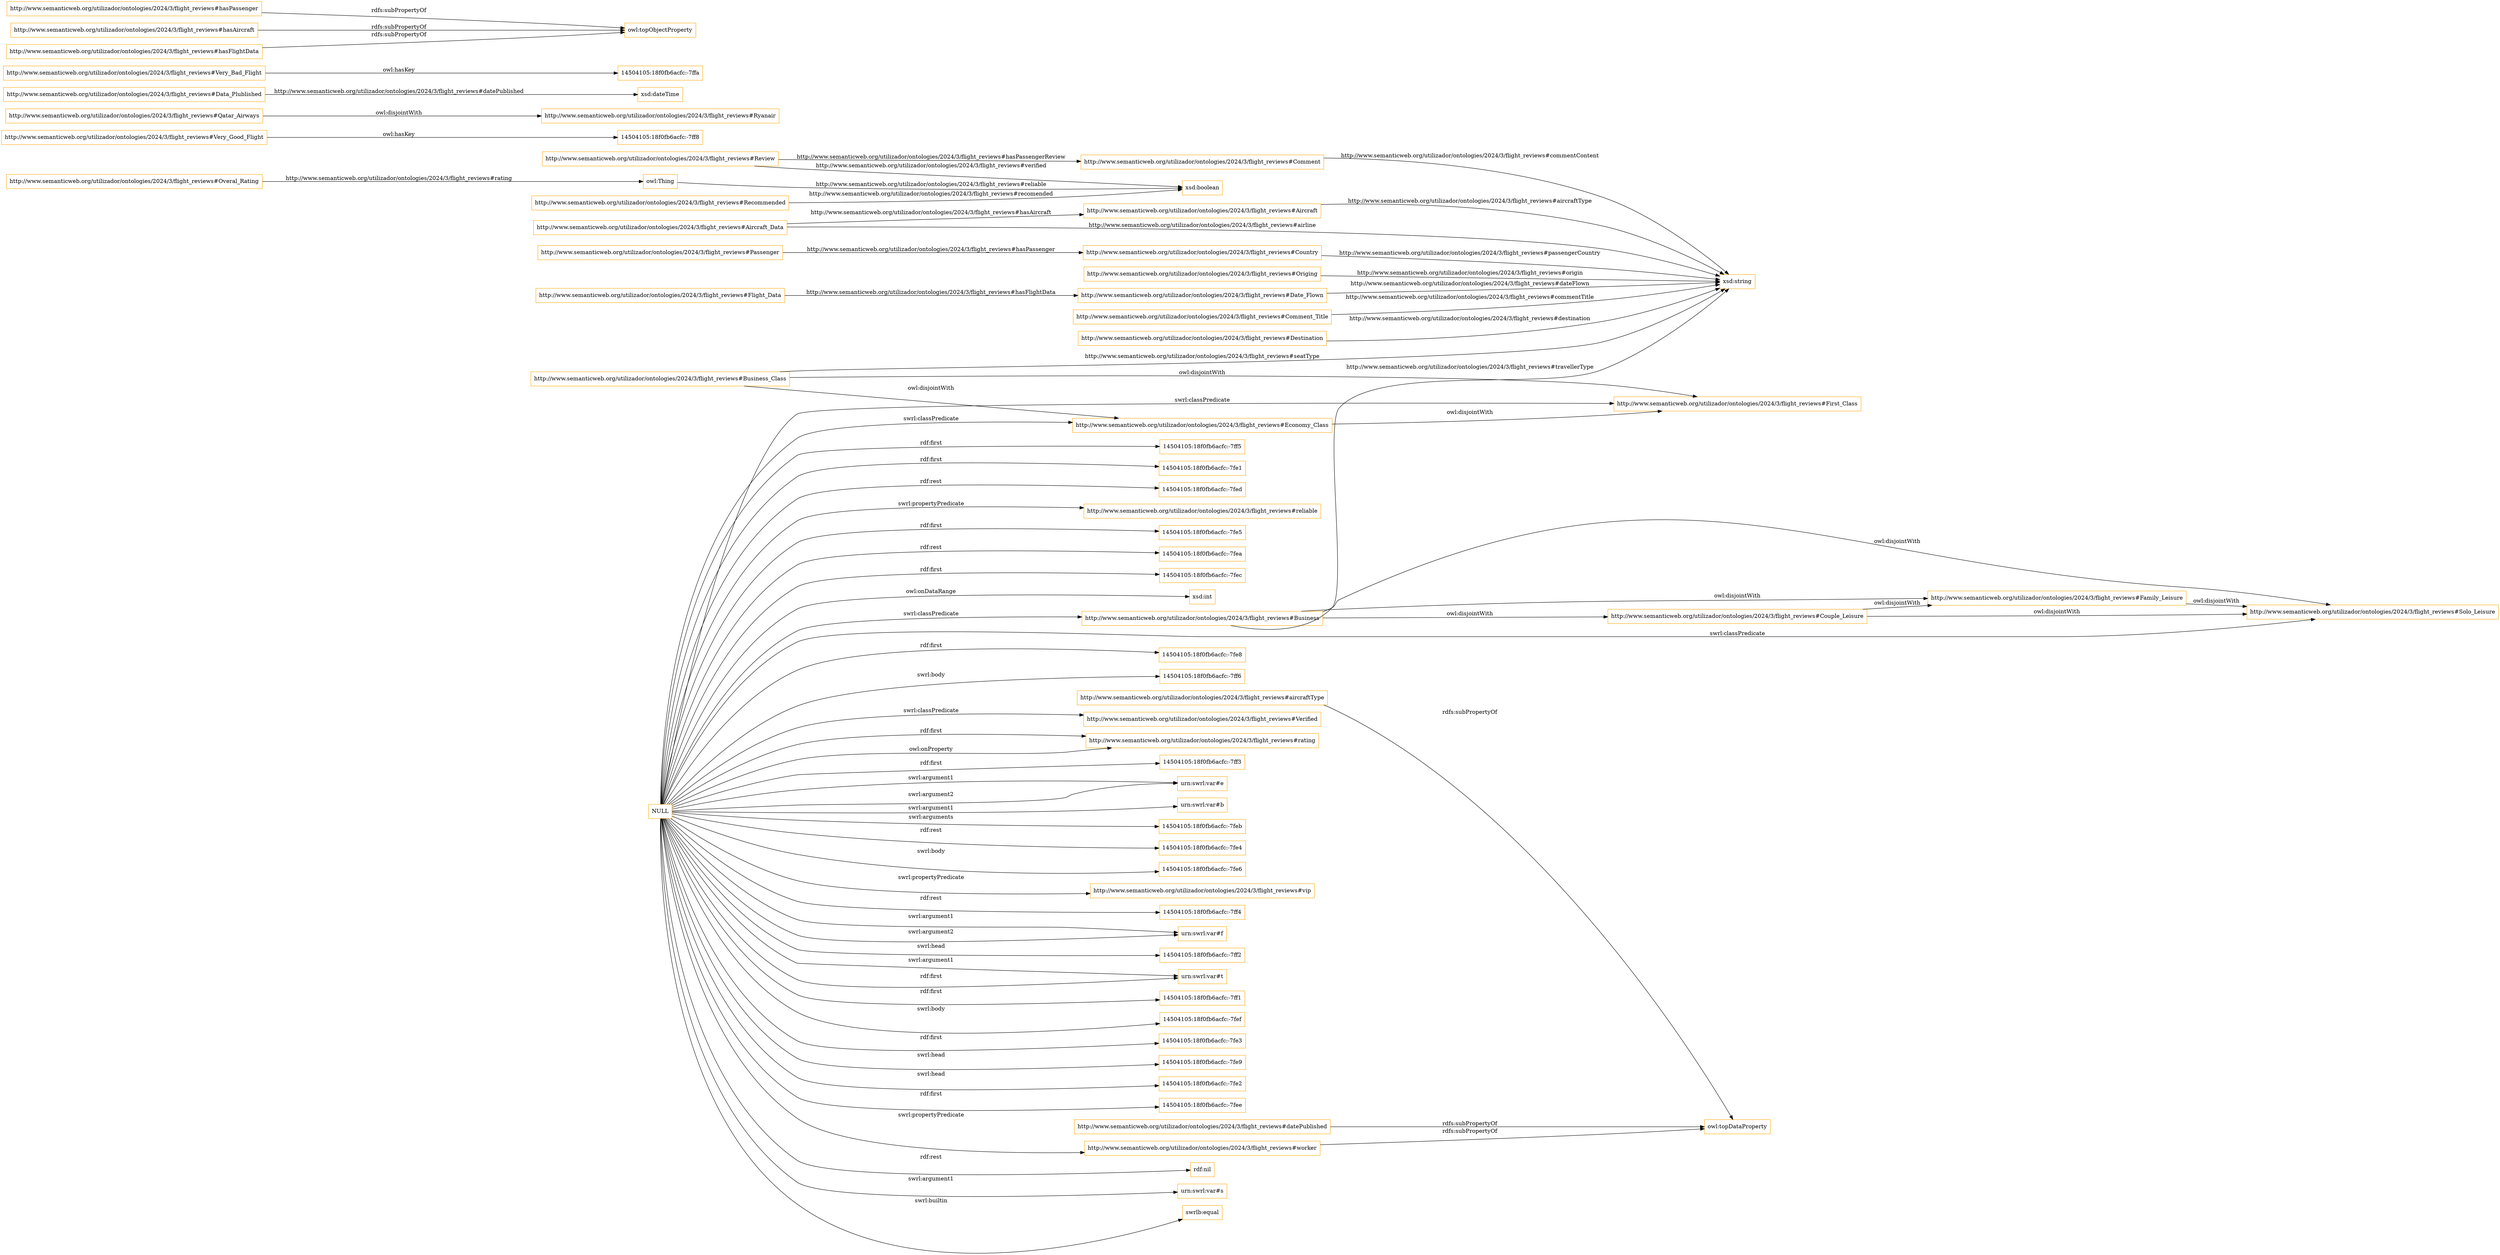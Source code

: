 digraph ar2dtool_diagram { 
rankdir=LR;
size="1501"
node [shape = rectangle, color="orange"]; "http://www.semanticweb.org/utilizador/ontologies/2024/3/flight_reviews#Overal_Rating" "http://www.semanticweb.org/utilizador/ontologies/2024/3/flight_reviews#Business" "http://www.semanticweb.org/utilizador/ontologies/2024/3/flight_reviews#Aircraft_Data" "http://www.semanticweb.org/utilizador/ontologies/2024/3/flight_reviews#Couple_Leisure" "http://www.semanticweb.org/utilizador/ontologies/2024/3/flight_reviews#Very_Good_Flight" "http://www.semanticweb.org/utilizador/ontologies/2024/3/flight_reviews#Review" "http://www.semanticweb.org/utilizador/ontologies/2024/3/flight_reviews#Ryanair" "http://www.semanticweb.org/utilizador/ontologies/2024/3/flight_reviews#Economy_Class" "http://www.semanticweb.org/utilizador/ontologies/2024/3/flight_reviews#Data_Plublished" "http://www.semanticweb.org/utilizador/ontologies/2024/3/flight_reviews#Country" "http://www.semanticweb.org/utilizador/ontologies/2024/3/flight_reviews#Comment" "http://www.semanticweb.org/utilizador/ontologies/2024/3/flight_reviews#Family_Leisure" "http://www.semanticweb.org/utilizador/ontologies/2024/3/flight_reviews#Flight_Data" "http://www.semanticweb.org/utilizador/ontologies/2024/3/flight_reviews#Date_Flown" "http://www.semanticweb.org/utilizador/ontologies/2024/3/flight_reviews#Solo_Leisure" "http://www.semanticweb.org/utilizador/ontologies/2024/3/flight_reviews#First_Class" "http://www.semanticweb.org/utilizador/ontologies/2024/3/flight_reviews#Verified" "http://www.semanticweb.org/utilizador/ontologies/2024/3/flight_reviews#Origing" "http://www.semanticweb.org/utilizador/ontologies/2024/3/flight_reviews#Business_Class" "http://www.semanticweb.org/utilizador/ontologies/2024/3/flight_reviews#Very_Bad_Flight" "http://www.semanticweb.org/utilizador/ontologies/2024/3/flight_reviews#Comment_Title" "http://www.semanticweb.org/utilizador/ontologies/2024/3/flight_reviews#Recommended" "http://www.semanticweb.org/utilizador/ontologies/2024/3/flight_reviews#Destination" "http://www.semanticweb.org/utilizador/ontologies/2024/3/flight_reviews#Passenger" "http://www.semanticweb.org/utilizador/ontologies/2024/3/flight_reviews#Qatar_Airways" "http://www.semanticweb.org/utilizador/ontologies/2024/3/flight_reviews#Aircraft" ; /*classes style*/
	"NULL" -> "http://www.semanticweb.org/utilizador/ontologies/2024/3/flight_reviews#rating" [ label = "rdf:first" ];
	"NULL" -> "14504105:18f0fb6acfc:-7ff3" [ label = "rdf:first" ];
	"NULL" -> "urn:swrl:var#e" [ label = "swrl:argument1" ];
	"NULL" -> "urn:swrl:var#b" [ label = "swrl:argument1" ];
	"NULL" -> "14504105:18f0fb6acfc:-7feb" [ label = "swrl:arguments" ];
	"NULL" -> "14504105:18f0fb6acfc:-7fe4" [ label = "rdf:rest" ];
	"NULL" -> "14504105:18f0fb6acfc:-7fe6" [ label = "swrl:body" ];
	"NULL" -> "http://www.semanticweb.org/utilizador/ontologies/2024/3/flight_reviews#vip" [ label = "swrl:propertyPredicate" ];
	"NULL" -> "14504105:18f0fb6acfc:-7ff4" [ label = "rdf:rest" ];
	"NULL" -> "http://www.semanticweb.org/utilizador/ontologies/2024/3/flight_reviews#Verified" [ label = "swrl:classPredicate" ];
	"NULL" -> "urn:swrl:var#f" [ label = "swrl:argument1" ];
	"NULL" -> "urn:swrl:var#f" [ label = "swrl:argument2" ];
	"NULL" -> "14504105:18f0fb6acfc:-7ff2" [ label = "swrl:head" ];
	"NULL" -> "urn:swrl:var#t" [ label = "swrl:argument1" ];
	"NULL" -> "14504105:18f0fb6acfc:-7ff1" [ label = "rdf:first" ];
	"NULL" -> "14504105:18f0fb6acfc:-7fef" [ label = "swrl:body" ];
	"NULL" -> "http://www.semanticweb.org/utilizador/ontologies/2024/3/flight_reviews#Economy_Class" [ label = "swrl:classPredicate" ];
	"NULL" -> "urn:swrl:var#e" [ label = "swrl:argument2" ];
	"NULL" -> "http://www.semanticweb.org/utilizador/ontologies/2024/3/flight_reviews#First_Class" [ label = "swrl:classPredicate" ];
	"NULL" -> "14504105:18f0fb6acfc:-7fe3" [ label = "rdf:first" ];
	"NULL" -> "14504105:18f0fb6acfc:-7fe9" [ label = "swrl:head" ];
	"NULL" -> "14504105:18f0fb6acfc:-7fe2" [ label = "swrl:head" ];
	"NULL" -> "14504105:18f0fb6acfc:-7fee" [ label = "rdf:first" ];
	"NULL" -> "rdf:nil" [ label = "rdf:rest" ];
	"NULL" -> "http://www.semanticweb.org/utilizador/ontologies/2024/3/flight_reviews#Solo_Leisure" [ label = "swrl:classPredicate" ];
	"NULL" -> "http://www.semanticweb.org/utilizador/ontologies/2024/3/flight_reviews#rating" [ label = "owl:onProperty" ];
	"NULL" -> "urn:swrl:var#s" [ label = "swrl:argument1" ];
	"NULL" -> "swrlb:equal" [ label = "swrl:builtin" ];
	"NULL" -> "urn:swrl:var#t" [ label = "rdf:first" ];
	"NULL" -> "14504105:18f0fb6acfc:-7ff5" [ label = "rdf:first" ];
	"NULL" -> "http://www.semanticweb.org/utilizador/ontologies/2024/3/flight_reviews#Business" [ label = "swrl:classPredicate" ];
	"NULL" -> "14504105:18f0fb6acfc:-7fe1" [ label = "rdf:first" ];
	"NULL" -> "14504105:18f0fb6acfc:-7fed" [ label = "rdf:rest" ];
	"NULL" -> "http://www.semanticweb.org/utilizador/ontologies/2024/3/flight_reviews#reliable" [ label = "swrl:propertyPredicate" ];
	"NULL" -> "14504105:18f0fb6acfc:-7fe5" [ label = "rdf:first" ];
	"NULL" -> "14504105:18f0fb6acfc:-7fea" [ label = "rdf:rest" ];
	"NULL" -> "14504105:18f0fb6acfc:-7fec" [ label = "rdf:first" ];
	"NULL" -> "http://www.semanticweb.org/utilizador/ontologies/2024/3/flight_reviews#worker" [ label = "swrl:propertyPredicate" ];
	"NULL" -> "xsd:int" [ label = "owl:onDataRange" ];
	"NULL" -> "14504105:18f0fb6acfc:-7fe8" [ label = "rdf:first" ];
	"NULL" -> "14504105:18f0fb6acfc:-7ff6" [ label = "swrl:body" ];
	"http://www.semanticweb.org/utilizador/ontologies/2024/3/flight_reviews#Business" -> "http://www.semanticweb.org/utilizador/ontologies/2024/3/flight_reviews#Solo_Leisure" [ label = "owl:disjointWith" ];
	"http://www.semanticweb.org/utilizador/ontologies/2024/3/flight_reviews#Business" -> "http://www.semanticweb.org/utilizador/ontologies/2024/3/flight_reviews#Family_Leisure" [ label = "owl:disjointWith" ];
	"http://www.semanticweb.org/utilizador/ontologies/2024/3/flight_reviews#Business" -> "http://www.semanticweb.org/utilizador/ontologies/2024/3/flight_reviews#Couple_Leisure" [ label = "owl:disjointWith" ];
	"http://www.semanticweb.org/utilizador/ontologies/2024/3/flight_reviews#hasPassenger" -> "owl:topObjectProperty" [ label = "rdfs:subPropertyOf" ];
	"http://www.semanticweb.org/utilizador/ontologies/2024/3/flight_reviews#Business_Class" -> "http://www.semanticweb.org/utilizador/ontologies/2024/3/flight_reviews#First_Class" [ label = "owl:disjointWith" ];
	"http://www.semanticweb.org/utilizador/ontologies/2024/3/flight_reviews#Business_Class" -> "http://www.semanticweb.org/utilizador/ontologies/2024/3/flight_reviews#Economy_Class" [ label = "owl:disjointWith" ];
	"http://www.semanticweb.org/utilizador/ontologies/2024/3/flight_reviews#Family_Leisure" -> "http://www.semanticweb.org/utilizador/ontologies/2024/3/flight_reviews#Solo_Leisure" [ label = "owl:disjointWith" ];
	"http://www.semanticweb.org/utilizador/ontologies/2024/3/flight_reviews#aircraftType" -> "owl:topDataProperty" [ label = "rdfs:subPropertyOf" ];
	"http://www.semanticweb.org/utilizador/ontologies/2024/3/flight_reviews#worker" -> "owl:topDataProperty" [ label = "rdfs:subPropertyOf" ];
	"http://www.semanticweb.org/utilizador/ontologies/2024/3/flight_reviews#Economy_Class" -> "http://www.semanticweb.org/utilizador/ontologies/2024/3/flight_reviews#First_Class" [ label = "owl:disjointWith" ];
	"http://www.semanticweb.org/utilizador/ontologies/2024/3/flight_reviews#Very_Good_Flight" -> "14504105:18f0fb6acfc:-7ff8" [ label = "owl:hasKey" ];
	"http://www.semanticweb.org/utilizador/ontologies/2024/3/flight_reviews#hasAircraft" -> "owl:topObjectProperty" [ label = "rdfs:subPropertyOf" ];
	"http://www.semanticweb.org/utilizador/ontologies/2024/3/flight_reviews#Qatar_Airways" -> "http://www.semanticweb.org/utilizador/ontologies/2024/3/flight_reviews#Ryanair" [ label = "owl:disjointWith" ];
	"http://www.semanticweb.org/utilizador/ontologies/2024/3/flight_reviews#Couple_Leisure" -> "http://www.semanticweb.org/utilizador/ontologies/2024/3/flight_reviews#Solo_Leisure" [ label = "owl:disjointWith" ];
	"http://www.semanticweb.org/utilizador/ontologies/2024/3/flight_reviews#Couple_Leisure" -> "http://www.semanticweb.org/utilizador/ontologies/2024/3/flight_reviews#Family_Leisure" [ label = "owl:disjointWith" ];
	"http://www.semanticweb.org/utilizador/ontologies/2024/3/flight_reviews#datePublished" -> "owl:topDataProperty" [ label = "rdfs:subPropertyOf" ];
	"http://www.semanticweb.org/utilizador/ontologies/2024/3/flight_reviews#hasFlightData" -> "owl:topObjectProperty" [ label = "rdfs:subPropertyOf" ];
	"http://www.semanticweb.org/utilizador/ontologies/2024/3/flight_reviews#Very_Bad_Flight" -> "14504105:18f0fb6acfc:-7ffa" [ label = "owl:hasKey" ];
	"http://www.semanticweb.org/utilizador/ontologies/2024/3/flight_reviews#Data_Plublished" -> "xsd:dateTime" [ label = "http://www.semanticweb.org/utilizador/ontologies/2024/3/flight_reviews#datePublished" ];
	"http://www.semanticweb.org/utilizador/ontologies/2024/3/flight_reviews#Origing" -> "xsd:string" [ label = "http://www.semanticweb.org/utilizador/ontologies/2024/3/flight_reviews#origin" ];
	"owl:Thing" -> "xsd:boolean" [ label = "http://www.semanticweb.org/utilizador/ontologies/2024/3/flight_reviews#reliable" ];
	"http://www.semanticweb.org/utilizador/ontologies/2024/3/flight_reviews#Aircraft_Data" -> "http://www.semanticweb.org/utilizador/ontologies/2024/3/flight_reviews#Aircraft" [ label = "http://www.semanticweb.org/utilizador/ontologies/2024/3/flight_reviews#hasAircraft" ];
	"http://www.semanticweb.org/utilizador/ontologies/2024/3/flight_reviews#Destination" -> "xsd:string" [ label = "http://www.semanticweb.org/utilizador/ontologies/2024/3/flight_reviews#destination" ];
	"http://www.semanticweb.org/utilizador/ontologies/2024/3/flight_reviews#Business" -> "xsd:string" [ label = "http://www.semanticweb.org/utilizador/ontologies/2024/3/flight_reviews#travellerType" ];
	"http://www.semanticweb.org/utilizador/ontologies/2024/3/flight_reviews#Passenger" -> "http://www.semanticweb.org/utilizador/ontologies/2024/3/flight_reviews#Country" [ label = "http://www.semanticweb.org/utilizador/ontologies/2024/3/flight_reviews#hasPassenger" ];
	"http://www.semanticweb.org/utilizador/ontologies/2024/3/flight_reviews#Aircraft" -> "xsd:string" [ label = "http://www.semanticweb.org/utilizador/ontologies/2024/3/flight_reviews#aircraftType" ];
	"http://www.semanticweb.org/utilizador/ontologies/2024/3/flight_reviews#Recommended" -> "xsd:boolean" [ label = "http://www.semanticweb.org/utilizador/ontologies/2024/3/flight_reviews#recomended" ];
	"http://www.semanticweb.org/utilizador/ontologies/2024/3/flight_reviews#Business_Class" -> "xsd:string" [ label = "http://www.semanticweb.org/utilizador/ontologies/2024/3/flight_reviews#seatType" ];
	"http://www.semanticweb.org/utilizador/ontologies/2024/3/flight_reviews#Review" -> "xsd:boolean" [ label = "http://www.semanticweb.org/utilizador/ontologies/2024/3/flight_reviews#verified" ];
	"http://www.semanticweb.org/utilizador/ontologies/2024/3/flight_reviews#Country" -> "xsd:string" [ label = "http://www.semanticweb.org/utilizador/ontologies/2024/3/flight_reviews#passengerCountry" ];
	"http://www.semanticweb.org/utilizador/ontologies/2024/3/flight_reviews#Review" -> "http://www.semanticweb.org/utilizador/ontologies/2024/3/flight_reviews#Comment" [ label = "http://www.semanticweb.org/utilizador/ontologies/2024/3/flight_reviews#hasPassengerReview" ];
	"http://www.semanticweb.org/utilizador/ontologies/2024/3/flight_reviews#Overal_Rating" -> "owl:Thing" [ label = "http://www.semanticweb.org/utilizador/ontologies/2024/3/flight_reviews#rating" ];
	"http://www.semanticweb.org/utilizador/ontologies/2024/3/flight_reviews#Comment" -> "xsd:string" [ label = "http://www.semanticweb.org/utilizador/ontologies/2024/3/flight_reviews#commentContent" ];
	"http://www.semanticweb.org/utilizador/ontologies/2024/3/flight_reviews#Comment_Title" -> "xsd:string" [ label = "http://www.semanticweb.org/utilizador/ontologies/2024/3/flight_reviews#commentTitle" ];
	"http://www.semanticweb.org/utilizador/ontologies/2024/3/flight_reviews#Aircraft_Data" -> "xsd:string" [ label = "http://www.semanticweb.org/utilizador/ontologies/2024/3/flight_reviews#airline" ];
	"http://www.semanticweb.org/utilizador/ontologies/2024/3/flight_reviews#Date_Flown" -> "xsd:string" [ label = "http://www.semanticweb.org/utilizador/ontologies/2024/3/flight_reviews#dateFlown" ];
	"http://www.semanticweb.org/utilizador/ontologies/2024/3/flight_reviews#Flight_Data" -> "http://www.semanticweb.org/utilizador/ontologies/2024/3/flight_reviews#Date_Flown" [ label = "http://www.semanticweb.org/utilizador/ontologies/2024/3/flight_reviews#hasFlightData" ];

}

